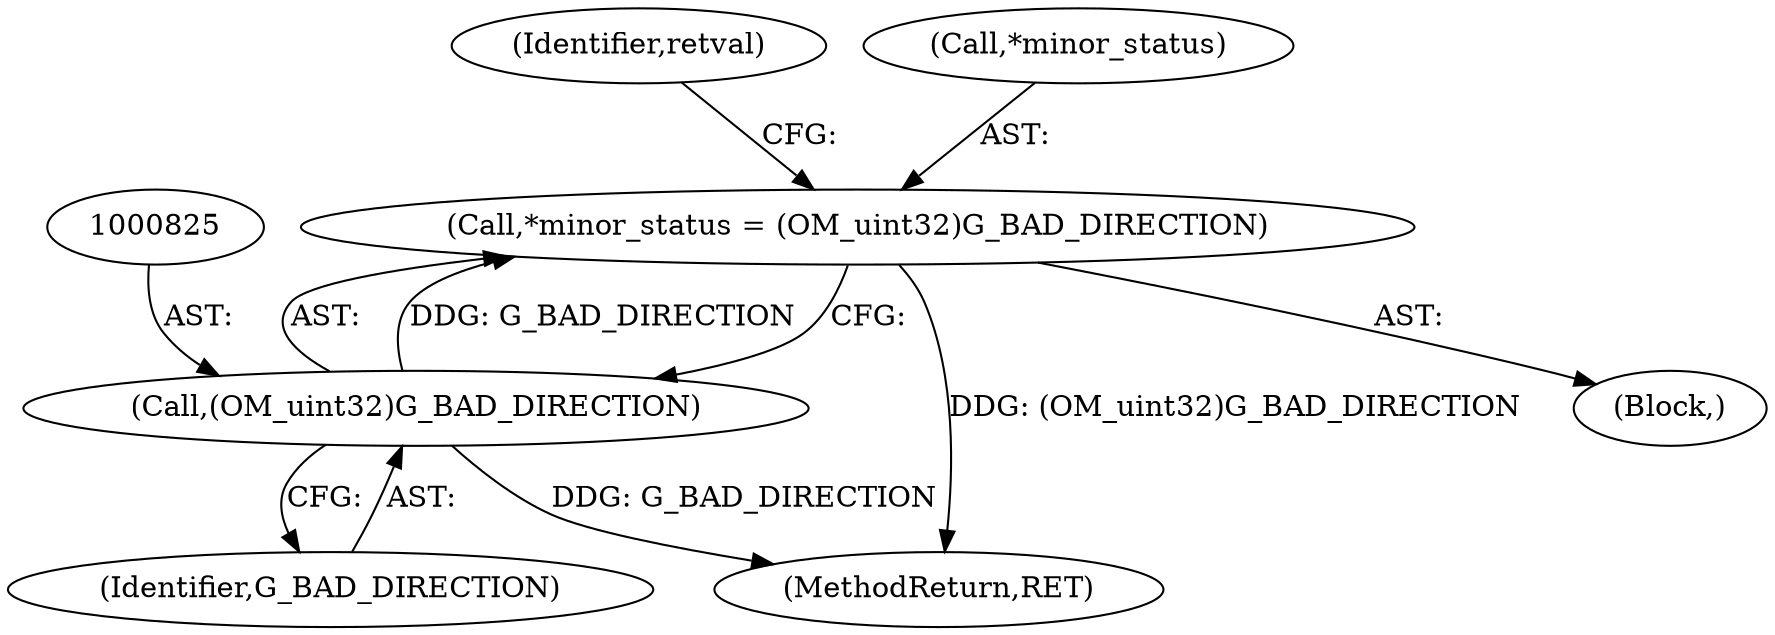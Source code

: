 digraph "0_krb5_e6ae703ae597d798e310368d52b8f38ee11c6a73_0@pointer" {
"1000821" [label="(Call,*minor_status = (OM_uint32)G_BAD_DIRECTION)"];
"1000824" [label="(Call,(OM_uint32)G_BAD_DIRECTION)"];
"1000821" [label="(Call,*minor_status = (OM_uint32)G_BAD_DIRECTION)"];
"1000828" [label="(Identifier,retval)"];
"1000824" [label="(Call,(OM_uint32)G_BAD_DIRECTION)"];
"1000854" [label="(MethodReturn,RET)"];
"1000820" [label="(Block,)"];
"1000826" [label="(Identifier,G_BAD_DIRECTION)"];
"1000822" [label="(Call,*minor_status)"];
"1000821" -> "1000820"  [label="AST: "];
"1000821" -> "1000824"  [label="CFG: "];
"1000822" -> "1000821"  [label="AST: "];
"1000824" -> "1000821"  [label="AST: "];
"1000828" -> "1000821"  [label="CFG: "];
"1000821" -> "1000854"  [label="DDG: (OM_uint32)G_BAD_DIRECTION"];
"1000824" -> "1000821"  [label="DDG: G_BAD_DIRECTION"];
"1000824" -> "1000826"  [label="CFG: "];
"1000825" -> "1000824"  [label="AST: "];
"1000826" -> "1000824"  [label="AST: "];
"1000824" -> "1000854"  [label="DDG: G_BAD_DIRECTION"];
}
